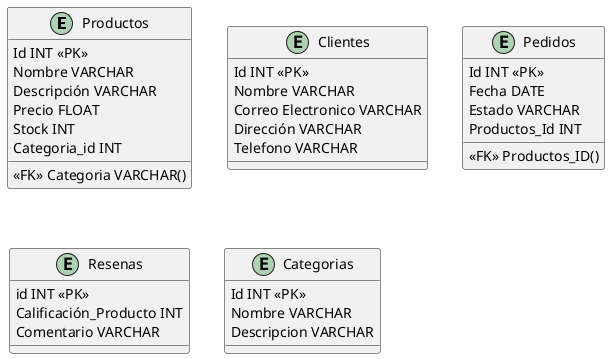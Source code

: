 @startuml
entity Productos {
  Id INT <<PK>>
  Nombre VARCHAR 
  Descripción VARCHAR
  Precio FLOAT 
  Stock INT 
  Categoria_id INT
  
  <<FK>> Categoria VARCHAR()
}

entity Clientes {
  Id INT <<PK>>
  Nombre VARCHAR
  Correo Electronico VARCHAR
  Dirección VARCHAR
  Telefono VARCHAR 
}


entity Pedidos{
  Id INT <<PK>>
  Fecha DATE
  Estado VARCHAR
  Productos_Id INT
  <<FK>> Productos_ID()

}

entity Resenas{
  id INT <<PK>>
  Calificación_Producto INT
  Comentario VARCHAR
}

entity Categorias {
  Id INT <<PK>>
  Nombre VARCHAR
  Descripcion VARCHAR
}
